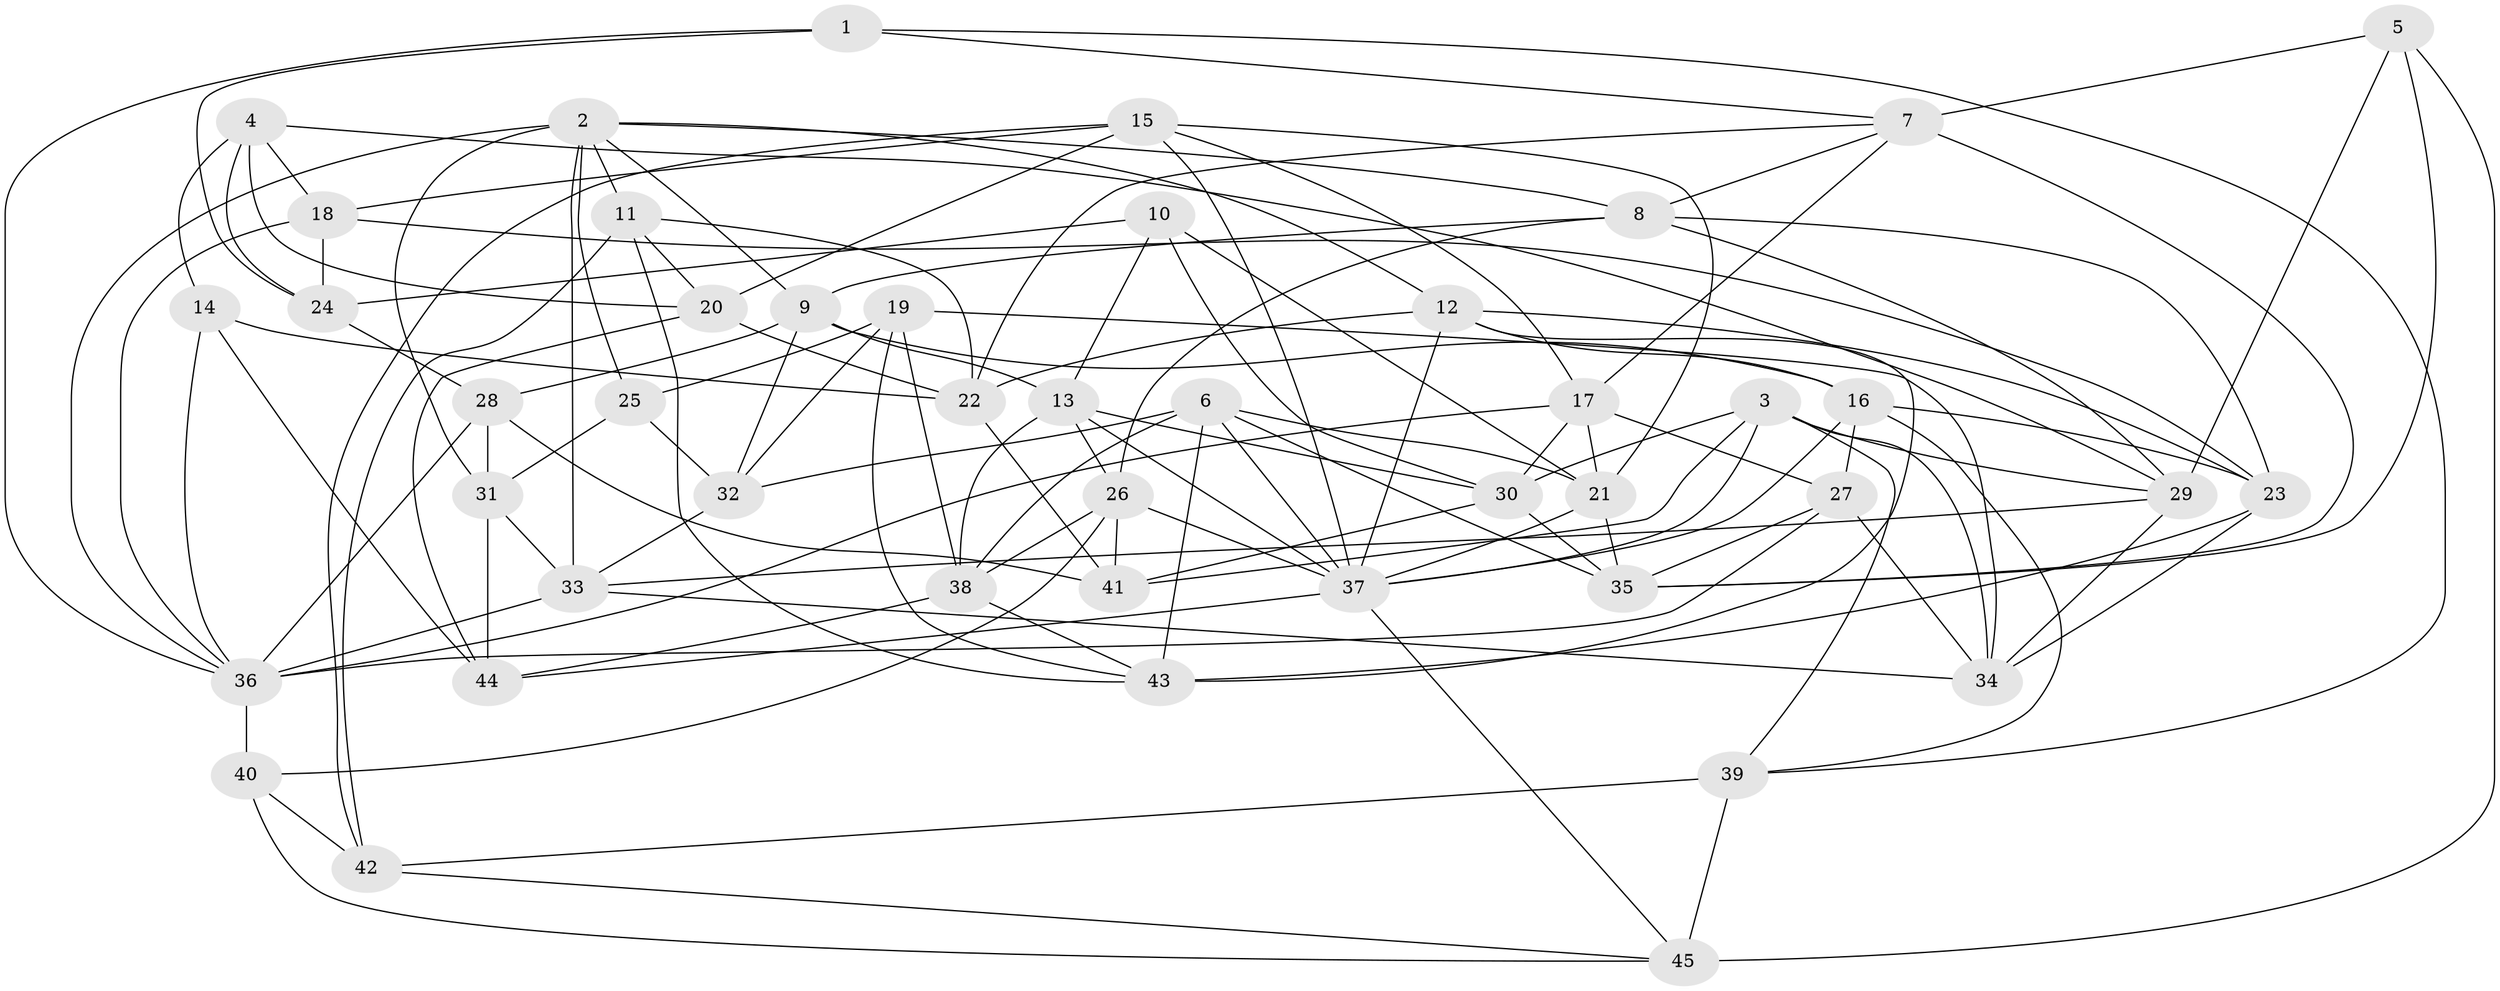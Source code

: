 // original degree distribution, {4: 1.0}
// Generated by graph-tools (version 1.1) at 2025/26/03/09/25 03:26:59]
// undirected, 45 vertices, 126 edges
graph export_dot {
graph [start="1"]
  node [color=gray90,style=filled];
  1;
  2;
  3;
  4;
  5;
  6;
  7;
  8;
  9;
  10;
  11;
  12;
  13;
  14;
  15;
  16;
  17;
  18;
  19;
  20;
  21;
  22;
  23;
  24;
  25;
  26;
  27;
  28;
  29;
  30;
  31;
  32;
  33;
  34;
  35;
  36;
  37;
  38;
  39;
  40;
  41;
  42;
  43;
  44;
  45;
  1 -- 7 [weight=1.0];
  1 -- 24 [weight=1.0];
  1 -- 36 [weight=1.0];
  1 -- 39 [weight=1.0];
  2 -- 8 [weight=1.0];
  2 -- 9 [weight=1.0];
  2 -- 11 [weight=1.0];
  2 -- 12 [weight=1.0];
  2 -- 25 [weight=1.0];
  2 -- 31 [weight=1.0];
  2 -- 33 [weight=1.0];
  2 -- 36 [weight=1.0];
  3 -- 29 [weight=1.0];
  3 -- 30 [weight=1.0];
  3 -- 34 [weight=1.0];
  3 -- 37 [weight=1.0];
  3 -- 39 [weight=1.0];
  3 -- 41 [weight=1.0];
  4 -- 14 [weight=1.0];
  4 -- 18 [weight=1.0];
  4 -- 20 [weight=2.0];
  4 -- 24 [weight=1.0];
  4 -- 29 [weight=1.0];
  5 -- 7 [weight=1.0];
  5 -- 29 [weight=1.0];
  5 -- 35 [weight=1.0];
  5 -- 45 [weight=1.0];
  6 -- 21 [weight=1.0];
  6 -- 32 [weight=1.0];
  6 -- 35 [weight=1.0];
  6 -- 37 [weight=1.0];
  6 -- 38 [weight=1.0];
  6 -- 43 [weight=1.0];
  7 -- 8 [weight=1.0];
  7 -- 17 [weight=1.0];
  7 -- 22 [weight=1.0];
  7 -- 35 [weight=1.0];
  8 -- 9 [weight=1.0];
  8 -- 23 [weight=1.0];
  8 -- 26 [weight=1.0];
  8 -- 29 [weight=1.0];
  9 -- 13 [weight=1.0];
  9 -- 16 [weight=1.0];
  9 -- 28 [weight=1.0];
  9 -- 32 [weight=1.0];
  10 -- 13 [weight=1.0];
  10 -- 21 [weight=1.0];
  10 -- 24 [weight=1.0];
  10 -- 30 [weight=1.0];
  11 -- 20 [weight=1.0];
  11 -- 22 [weight=1.0];
  11 -- 42 [weight=2.0];
  11 -- 43 [weight=1.0];
  12 -- 16 [weight=1.0];
  12 -- 22 [weight=1.0];
  12 -- 23 [weight=1.0];
  12 -- 37 [weight=1.0];
  12 -- 43 [weight=1.0];
  13 -- 26 [weight=1.0];
  13 -- 30 [weight=1.0];
  13 -- 37 [weight=1.0];
  13 -- 38 [weight=1.0];
  14 -- 22 [weight=1.0];
  14 -- 36 [weight=1.0];
  14 -- 44 [weight=1.0];
  15 -- 17 [weight=1.0];
  15 -- 18 [weight=1.0];
  15 -- 20 [weight=1.0];
  15 -- 21 [weight=1.0];
  15 -- 37 [weight=1.0];
  15 -- 42 [weight=1.0];
  16 -- 23 [weight=1.0];
  16 -- 27 [weight=1.0];
  16 -- 37 [weight=1.0];
  16 -- 39 [weight=1.0];
  17 -- 21 [weight=1.0];
  17 -- 27 [weight=1.0];
  17 -- 30 [weight=1.0];
  17 -- 36 [weight=1.0];
  18 -- 23 [weight=1.0];
  18 -- 24 [weight=2.0];
  18 -- 36 [weight=1.0];
  19 -- 25 [weight=2.0];
  19 -- 32 [weight=1.0];
  19 -- 34 [weight=1.0];
  19 -- 38 [weight=1.0];
  19 -- 43 [weight=1.0];
  20 -- 22 [weight=1.0];
  20 -- 44 [weight=1.0];
  21 -- 35 [weight=1.0];
  21 -- 37 [weight=1.0];
  22 -- 41 [weight=1.0];
  23 -- 34 [weight=1.0];
  23 -- 43 [weight=1.0];
  24 -- 28 [weight=1.0];
  25 -- 31 [weight=1.0];
  25 -- 32 [weight=2.0];
  26 -- 37 [weight=1.0];
  26 -- 38 [weight=1.0];
  26 -- 40 [weight=1.0];
  26 -- 41 [weight=1.0];
  27 -- 34 [weight=1.0];
  27 -- 35 [weight=1.0];
  27 -- 36 [weight=2.0];
  28 -- 31 [weight=1.0];
  28 -- 36 [weight=1.0];
  28 -- 41 [weight=2.0];
  29 -- 33 [weight=1.0];
  29 -- 34 [weight=1.0];
  30 -- 35 [weight=1.0];
  30 -- 41 [weight=1.0];
  31 -- 33 [weight=1.0];
  31 -- 44 [weight=2.0];
  32 -- 33 [weight=1.0];
  33 -- 34 [weight=1.0];
  33 -- 36 [weight=1.0];
  36 -- 40 [weight=1.0];
  37 -- 44 [weight=1.0];
  37 -- 45 [weight=1.0];
  38 -- 43 [weight=1.0];
  38 -- 44 [weight=1.0];
  39 -- 42 [weight=1.0];
  39 -- 45 [weight=2.0];
  40 -- 42 [weight=1.0];
  40 -- 45 [weight=1.0];
  42 -- 45 [weight=1.0];
}
